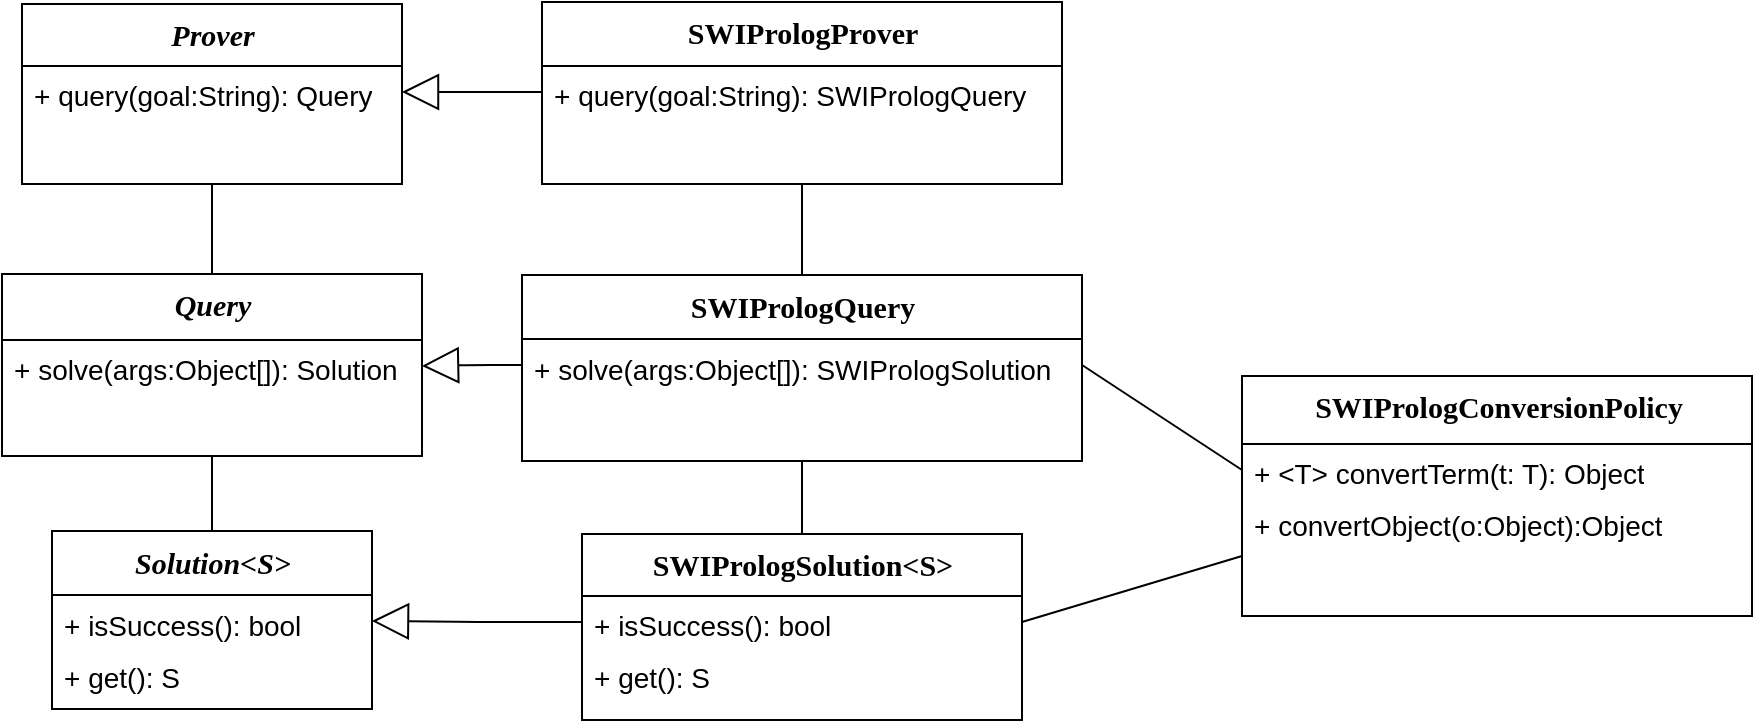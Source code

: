 <mxfile version="11.0.2" type="device"><diagram name="Page-1" id="9f46799a-70d6-7492-0946-bef42562c5a5"><mxGraphModel dx="1422" dy="-84" grid="1" gridSize="10" guides="1" tooltips="1" connect="1" arrows="1" fold="1" page="1" pageScale="1" pageWidth="1100" pageHeight="850" background="#ffffff" math="0" shadow="0"><root><mxCell id="0"/><mxCell id="1" parent="0"/><mxCell id="JBnV8niZZPcEPPqWlAJY-1" value="&lt;i&gt;&lt;font style=&quot;font-size: 15px&quot;&gt;Prover&lt;/font&gt;&lt;/i&gt;" style="swimlane;html=1;fontStyle=1;align=center;verticalAlign=top;childLayout=stackLayout;horizontal=1;startSize=31;horizontalStack=0;resizeParent=1;resizeLast=0;collapsible=1;marginBottom=0;swimlaneFillColor=#ffffff;rounded=0;shadow=0;comic=0;labelBackgroundColor=none;strokeColor=#000000;strokeWidth=1;fillColor=none;fontFamily=Verdana;fontSize=12;fontColor=#000000;" parent="1" vertex="1"><mxGeometry x="220" y="1029" width="190" height="90" as="geometry"/></mxCell><mxCell id="JBnV8niZZPcEPPqWlAJY-8" value="&lt;font style=&quot;font-size: 14px&quot;&gt;+ query(goal:String): Query&lt;/font&gt;" style="text;html=1;strokeColor=none;fillColor=none;align=left;verticalAlign=top;spacingLeft=4;spacingRight=4;whiteSpace=wrap;overflow=hidden;rotatable=0;points=[[0,0.5],[1,0.5]];portConstraint=eastwest;" parent="JBnV8niZZPcEPPqWlAJY-1" vertex="1"><mxGeometry y="31" width="190" height="26" as="geometry"/></mxCell><mxCell id="JBnV8niZZPcEPPqWlAJY-10" value="&lt;font style=&quot;font-size: 15px&quot;&gt;SWIPrologProver&lt;/font&gt;" style="swimlane;html=1;fontStyle=1;align=center;verticalAlign=top;childLayout=stackLayout;horizontal=1;startSize=32;horizontalStack=0;resizeParent=1;resizeLast=0;collapsible=1;marginBottom=0;swimlaneFillColor=#ffffff;rounded=0;shadow=0;comic=0;labelBackgroundColor=none;strokeColor=#000000;strokeWidth=1;fillColor=none;fontFamily=Verdana;fontSize=12;fontColor=#000000;" parent="1" vertex="1"><mxGeometry x="480" y="1028" width="260" height="91" as="geometry"/></mxCell><mxCell id="JBnV8niZZPcEPPqWlAJY-17" value="&lt;font style=&quot;font-size: 14px&quot;&gt;+ query(goal:String): SWIPrologQuery&lt;/font&gt;" style="text;html=1;strokeColor=none;fillColor=none;align=left;verticalAlign=top;spacingLeft=4;spacingRight=4;whiteSpace=wrap;overflow=hidden;rotatable=0;points=[[0,0.5],[1,0.5]];portConstraint=eastwest;" parent="JBnV8niZZPcEPPqWlAJY-10" vertex="1"><mxGeometry y="32" width="260" height="26" as="geometry"/></mxCell><mxCell id="JBnV8niZZPcEPPqWlAJY-19" style="edgeStyle=orthogonalEdgeStyle;html=1;labelBackgroundColor=none;startFill=0;startSize=8;endArrow=block;endFill=0;endSize=16;fontFamily=Verdana;fontSize=12;exitX=0;exitY=0.5;exitDx=0;exitDy=0;entryX=1;entryY=0.5;entryDx=0;entryDy=0;" parent="1" source="JBnV8niZZPcEPPqWlAJY-17" target="JBnV8niZZPcEPPqWlAJY-8" edge="1"><mxGeometry relative="1" as="geometry"><mxPoint x="490" y="930" as="sourcePoint"/><mxPoint x="190" y="1150" as="targetPoint"/></mxGeometry></mxCell><mxCell id="JBnV8niZZPcEPPqWlAJY-20" value="&lt;i&gt;&lt;font style=&quot;font-size: 15px&quot;&gt;Query&lt;/font&gt;&lt;/i&gt;" style="swimlane;html=1;fontStyle=1;align=center;verticalAlign=top;childLayout=stackLayout;horizontal=1;startSize=33;horizontalStack=0;resizeParent=1;resizeLast=0;collapsible=1;marginBottom=0;swimlaneFillColor=#ffffff;rounded=0;shadow=0;comic=0;labelBackgroundColor=none;strokeColor=#000000;strokeWidth=1;fillColor=none;fontFamily=Verdana;fontSize=12;fontColor=#000000;" parent="1" vertex="1"><mxGeometry x="210" y="1164" width="210" height="91" as="geometry"/></mxCell><mxCell id="JBnV8niZZPcEPPqWlAJY-27" value="&lt;font style=&quot;font-size: 14px&quot;&gt;+ solve(args:Object[]): Solution&lt;/font&gt;" style="text;html=1;strokeColor=none;fillColor=none;align=left;verticalAlign=top;spacingLeft=4;spacingRight=4;whiteSpace=wrap;overflow=hidden;rotatable=0;points=[[0,0.5],[1,0.5]];portConstraint=eastwest;" parent="JBnV8niZZPcEPPqWlAJY-20" vertex="1"><mxGeometry y="33" width="210" height="26" as="geometry"/></mxCell><mxCell id="JBnV8niZZPcEPPqWlAJY-29" value="&lt;div style=&quot;font-size: 15px&quot;&gt;&lt;font style=&quot;font-size: 15px&quot;&gt;SWIPrologQuery&lt;/font&gt;&lt;/div&gt;" style="swimlane;html=1;fontStyle=1;align=center;verticalAlign=top;childLayout=stackLayout;horizontal=1;startSize=32;horizontalStack=0;resizeParent=1;resizeLast=0;collapsible=1;marginBottom=0;swimlaneFillColor=#ffffff;rounded=0;shadow=0;comic=0;labelBackgroundColor=none;strokeColor=#000000;strokeWidth=1;fillColor=none;fontFamily=Verdana;fontSize=12;fontColor=#000000;" parent="1" vertex="1"><mxGeometry x="470" y="1164.5" width="280" height="93" as="geometry"/></mxCell><mxCell id="JBnV8niZZPcEPPqWlAJY-36" value="&lt;font style=&quot;font-size: 14px&quot;&gt;+ solve(args:Object[]): SWIPrologSolution&lt;/font&gt;" style="text;html=1;strokeColor=none;fillColor=none;align=left;verticalAlign=top;spacingLeft=4;spacingRight=4;whiteSpace=wrap;overflow=hidden;rotatable=0;points=[[0,0.5],[1,0.5]];portConstraint=eastwest;" parent="JBnV8niZZPcEPPqWlAJY-29" vertex="1"><mxGeometry y="32" width="280" height="26" as="geometry"/></mxCell><mxCell id="JBnV8niZZPcEPPqWlAJY-38" value="&lt;i&gt;&lt;font style=&quot;font-size: 15px&quot;&gt;Solution&amp;lt;S&amp;gt;&lt;/font&gt;&lt;/i&gt;" style="swimlane;html=1;fontStyle=1;align=center;verticalAlign=top;childLayout=stackLayout;horizontal=1;startSize=32;horizontalStack=0;resizeParent=1;resizeLast=0;collapsible=1;marginBottom=0;swimlaneFillColor=#ffffff;rounded=0;shadow=0;comic=0;labelBackgroundColor=none;strokeColor=#000000;strokeWidth=1;fillColor=none;fontFamily=Verdana;fontSize=12;fontColor=#000000;" parent="1" vertex="1"><mxGeometry x="235" y="1292.5" width="160" height="89" as="geometry"/></mxCell><mxCell id="JBnV8niZZPcEPPqWlAJY-45" value="&lt;font style=&quot;font-size: 14px&quot;&gt;+ isSuccess(): bool&lt;/font&gt;" style="text;html=1;strokeColor=none;fillColor=none;align=left;verticalAlign=top;spacingLeft=4;spacingRight=4;whiteSpace=wrap;overflow=hidden;rotatable=0;points=[[0,0.5],[1,0.5]];portConstraint=eastwest;" parent="JBnV8niZZPcEPPqWlAJY-38" vertex="1"><mxGeometry y="32" width="160" height="26" as="geometry"/></mxCell><mxCell id="JBnV8niZZPcEPPqWlAJY-46" value="&lt;font style=&quot;font-size: 14px&quot;&gt;+ get(): S&lt;/font&gt;" style="text;html=1;strokeColor=none;fillColor=none;align=left;verticalAlign=top;spacingLeft=4;spacingRight=4;whiteSpace=wrap;overflow=hidden;rotatable=0;points=[[0,0.5],[1,0.5]];portConstraint=eastwest;" parent="JBnV8niZZPcEPPqWlAJY-38" vertex="1"><mxGeometry y="58" width="160" height="22" as="geometry"/></mxCell><mxCell id="JBnV8niZZPcEPPqWlAJY-47" value="&lt;font style=&quot;font-size: 15px&quot;&gt;SWIPrologSolution&amp;lt;S&amp;gt;&lt;/font&gt;" style="swimlane;html=1;fontStyle=1;align=center;verticalAlign=top;childLayout=stackLayout;horizontal=1;startSize=31;horizontalStack=0;resizeParent=1;resizeLast=0;collapsible=1;marginBottom=0;swimlaneFillColor=#ffffff;rounded=0;shadow=0;comic=0;labelBackgroundColor=none;strokeColor=#000000;strokeWidth=1;fillColor=none;fontFamily=Verdana;fontSize=12;fontColor=#000000;" parent="1" vertex="1"><mxGeometry x="500" y="1294" width="220" height="93" as="geometry"/></mxCell><mxCell id="JBnV8niZZPcEPPqWlAJY-54" value="&lt;font style=&quot;font-size: 14px&quot;&gt;+ isSuccess(): bool&lt;/font&gt;" style="text;html=1;strokeColor=none;fillColor=none;align=left;verticalAlign=top;spacingLeft=4;spacingRight=4;whiteSpace=wrap;overflow=hidden;rotatable=0;points=[[0,0.5],[1,0.5]];portConstraint=eastwest;" parent="JBnV8niZZPcEPPqWlAJY-47" vertex="1"><mxGeometry y="31" width="220" height="26" as="geometry"/></mxCell><mxCell id="JBnV8niZZPcEPPqWlAJY-55" value="&lt;font style=&quot;font-size: 14px&quot;&gt;+ get(): S&lt;/font&gt;" style="text;html=1;strokeColor=none;fillColor=none;align=left;verticalAlign=top;spacingLeft=4;spacingRight=4;whiteSpace=wrap;overflow=hidden;rotatable=0;points=[[0,0.5],[1,0.5]];portConstraint=eastwest;" parent="JBnV8niZZPcEPPqWlAJY-47" vertex="1"><mxGeometry y="57" width="220" height="26" as="geometry"/></mxCell><mxCell id="JBnV8niZZPcEPPqWlAJY-56" value="&lt;div style=&quot;font-size: 15px&quot;&gt;&lt;font style=&quot;font-size: 15px&quot;&gt;SWIPrologConversionPolicy&lt;/font&gt;&lt;/div&gt;" style="swimlane;html=1;fontStyle=1;align=center;verticalAlign=top;childLayout=stackLayout;horizontal=1;startSize=34;horizontalStack=0;resizeParent=1;resizeLast=0;collapsible=1;marginBottom=0;swimlaneFillColor=#ffffff;rounded=0;shadow=0;comic=0;labelBackgroundColor=none;strokeColor=#000000;strokeWidth=1;fillColor=none;fontFamily=Verdana;fontSize=12;fontColor=#000000;" parent="1" vertex="1"><mxGeometry x="830" y="1215" width="255" height="120" as="geometry"/></mxCell><mxCell id="JBnV8niZZPcEPPqWlAJY-63" value="&lt;font style=&quot;font-size: 14px&quot;&gt;+ &amp;lt;T&amp;gt; convertTerm(t: T): Object&lt;/font&gt;" style="text;html=1;strokeColor=none;fillColor=none;align=left;verticalAlign=top;spacingLeft=4;spacingRight=4;whiteSpace=wrap;overflow=hidden;rotatable=0;points=[[0,0.5],[1,0.5]];portConstraint=eastwest;" parent="JBnV8niZZPcEPPqWlAJY-56" vertex="1"><mxGeometry y="34" width="255" height="26" as="geometry"/></mxCell><mxCell id="JBnV8niZZPcEPPqWlAJY-64" value="&lt;font style=&quot;font-size: 14px&quot;&gt;+ convertObject(o:Object):Object&lt;/font&gt;" style="text;html=1;strokeColor=none;fillColor=none;align=left;verticalAlign=top;spacingLeft=4;spacingRight=4;whiteSpace=wrap;overflow=hidden;rotatable=0;points=[[0,0.5],[1,0.5]];portConstraint=eastwest;" parent="JBnV8niZZPcEPPqWlAJY-56" vertex="1"><mxGeometry y="60" width="255" height="26" as="geometry"/></mxCell><mxCell id="JBnV8niZZPcEPPqWlAJY-66" style="edgeStyle=orthogonalEdgeStyle;html=1;labelBackgroundColor=none;startFill=0;startSize=8;endArrow=block;endFill=0;endSize=16;fontFamily=Verdana;fontSize=12;exitX=0;exitY=0.5;exitDx=0;exitDy=0;entryX=1;entryY=0.5;entryDx=0;entryDy=0;" parent="1" source="JBnV8niZZPcEPPqWlAJY-36" target="JBnV8niZZPcEPPqWlAJY-27" edge="1"><mxGeometry relative="1" as="geometry"><mxPoint x="400" y="1220" as="sourcePoint"/><mxPoint x="400" y="1130" as="targetPoint"/></mxGeometry></mxCell><mxCell id="JBnV8niZZPcEPPqWlAJY-67" style="edgeStyle=orthogonalEdgeStyle;html=1;labelBackgroundColor=none;startFill=0;startSize=8;endArrow=block;endFill=0;endSize=16;fontFamily=Verdana;fontSize=12;entryX=1;entryY=0.5;entryDx=0;entryDy=0;exitX=0;exitY=0.5;exitDx=0;exitDy=0;" parent="1" source="JBnV8niZZPcEPPqWlAJY-54" target="JBnV8niZZPcEPPqWlAJY-45" edge="1"><mxGeometry relative="1" as="geometry"><mxPoint x="710" y="1260" as="sourcePoint"/><mxPoint x="710" y="1170" as="targetPoint"/></mxGeometry></mxCell><mxCell id="JBnV8niZZPcEPPqWlAJY-68" value="" style="endArrow=none;html=1;entryX=1;entryY=0.5;entryDx=0;entryDy=0;exitX=0;exitY=0.5;exitDx=0;exitDy=0;" parent="1" source="JBnV8niZZPcEPPqWlAJY-63" target="JBnV8niZZPcEPPqWlAJY-36" edge="1"><mxGeometry width="50" height="50" relative="1" as="geometry"><mxPoint x="90" y="1900" as="sourcePoint"/><mxPoint x="140" y="1850" as="targetPoint"/></mxGeometry></mxCell><mxCell id="JBnV8niZZPcEPPqWlAJY-69" value="" style="endArrow=none;html=1;entryX=1;entryY=0.5;entryDx=0;entryDy=0;exitX=0;exitY=0.75;exitDx=0;exitDy=0;" parent="1" source="JBnV8niZZPcEPPqWlAJY-56" target="JBnV8niZZPcEPPqWlAJY-54" edge="1"><mxGeometry width="50" height="50" relative="1" as="geometry"><mxPoint x="590" y="1260" as="sourcePoint"/><mxPoint x="605" y="1130" as="targetPoint"/></mxGeometry></mxCell><mxCell id="JBnV8niZZPcEPPqWlAJY-70" value="" style="endArrow=none;html=1;entryX=0.5;entryY=0;entryDx=0;entryDy=0;exitX=0.5;exitY=1;exitDx=0;exitDy=0;" parent="1" source="JBnV8niZZPcEPPqWlAJY-10" target="JBnV8niZZPcEPPqWlAJY-29" edge="1"><mxGeometry width="50" height="50" relative="1" as="geometry"><mxPoint x="170" y="1360" as="sourcePoint"/><mxPoint x="185" y="1230" as="targetPoint"/></mxGeometry></mxCell><mxCell id="JBnV8niZZPcEPPqWlAJY-71" value="" style="endArrow=none;html=1;entryX=0.5;entryY=0;entryDx=0;entryDy=0;exitX=0.5;exitY=1;exitDx=0;exitDy=0;" parent="1" source="JBnV8niZZPcEPPqWlAJY-1" target="JBnV8niZZPcEPPqWlAJY-20" edge="1"><mxGeometry width="50" height="50" relative="1" as="geometry"><mxPoint x="350" y="1080" as="sourcePoint"/><mxPoint x="473" y="1079" as="targetPoint"/></mxGeometry></mxCell><mxCell id="JBnV8niZZPcEPPqWlAJY-72" value="" style="endArrow=none;html=1;entryX=0.5;entryY=0;entryDx=0;entryDy=0;exitX=0.5;exitY=1;exitDx=0;exitDy=0;" parent="1" source="JBnV8niZZPcEPPqWlAJY-20" target="JBnV8niZZPcEPPqWlAJY-38" edge="1"><mxGeometry width="50" height="50" relative="1" as="geometry"><mxPoint x="600" y="1070" as="sourcePoint"/><mxPoint x="723" y="1069" as="targetPoint"/></mxGeometry></mxCell><mxCell id="JBnV8niZZPcEPPqWlAJY-73" value="" style="endArrow=none;html=1;entryX=0.5;entryY=0;entryDx=0;entryDy=0;exitX=0.5;exitY=1;exitDx=0;exitDy=0;" parent="1" source="JBnV8niZZPcEPPqWlAJY-29" target="JBnV8niZZPcEPPqWlAJY-47" edge="1"><mxGeometry width="50" height="50" relative="1" as="geometry"><mxPoint x="640" y="1280" as="sourcePoint"/><mxPoint x="813" y="1049" as="targetPoint"/></mxGeometry></mxCell></root></mxGraphModel></diagram></mxfile>